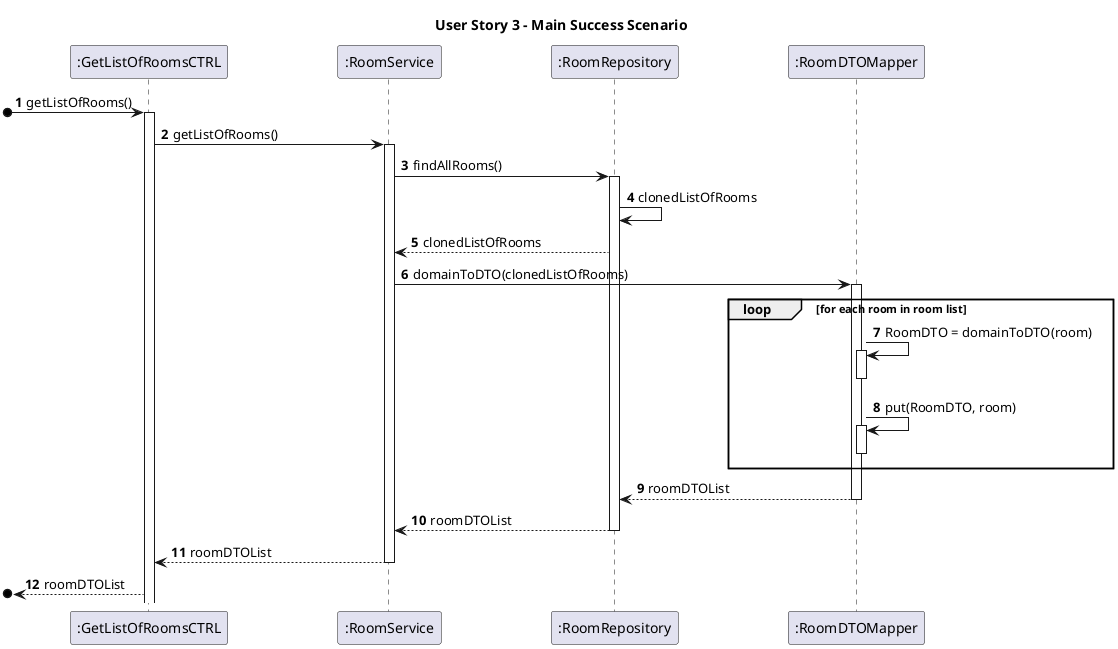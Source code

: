 @startuml

skinparam ParticipantPadding 50
autonumber
title User Story 3 - Main Success Scenario

participant ":GetListOfRoomsCTRL" as C
participant ":RoomService" as RS
participant ":RoomRepository" as RR
participant ":RoomDTOMapper" as RM

[o-> C : getListOfRooms()
activate C
C -> RS : getListOfRooms()
activate RS
RS -> RR : findAllRooms()
activate RR

RR -> RR : clonedListOfRooms

RR --> RS : clonedListOfRooms

RS -> RM : domainToDTO(clonedListOfRooms)

activate RM
loop for each room in room list
RM -> RM : RoomDTO = domainToDTO(room)
activate RM
deactivate RM
RM -> RM : put(RoomDTO, room)
activate RM
deactivate RM
end loop
RM --> RR : roomDTOList
deactivate RM
RR --> RS : roomDTOList
deactivate RR

RS --> C : roomDTOList

deactivate RS

[o<-- C : roomDTOList




@enduml